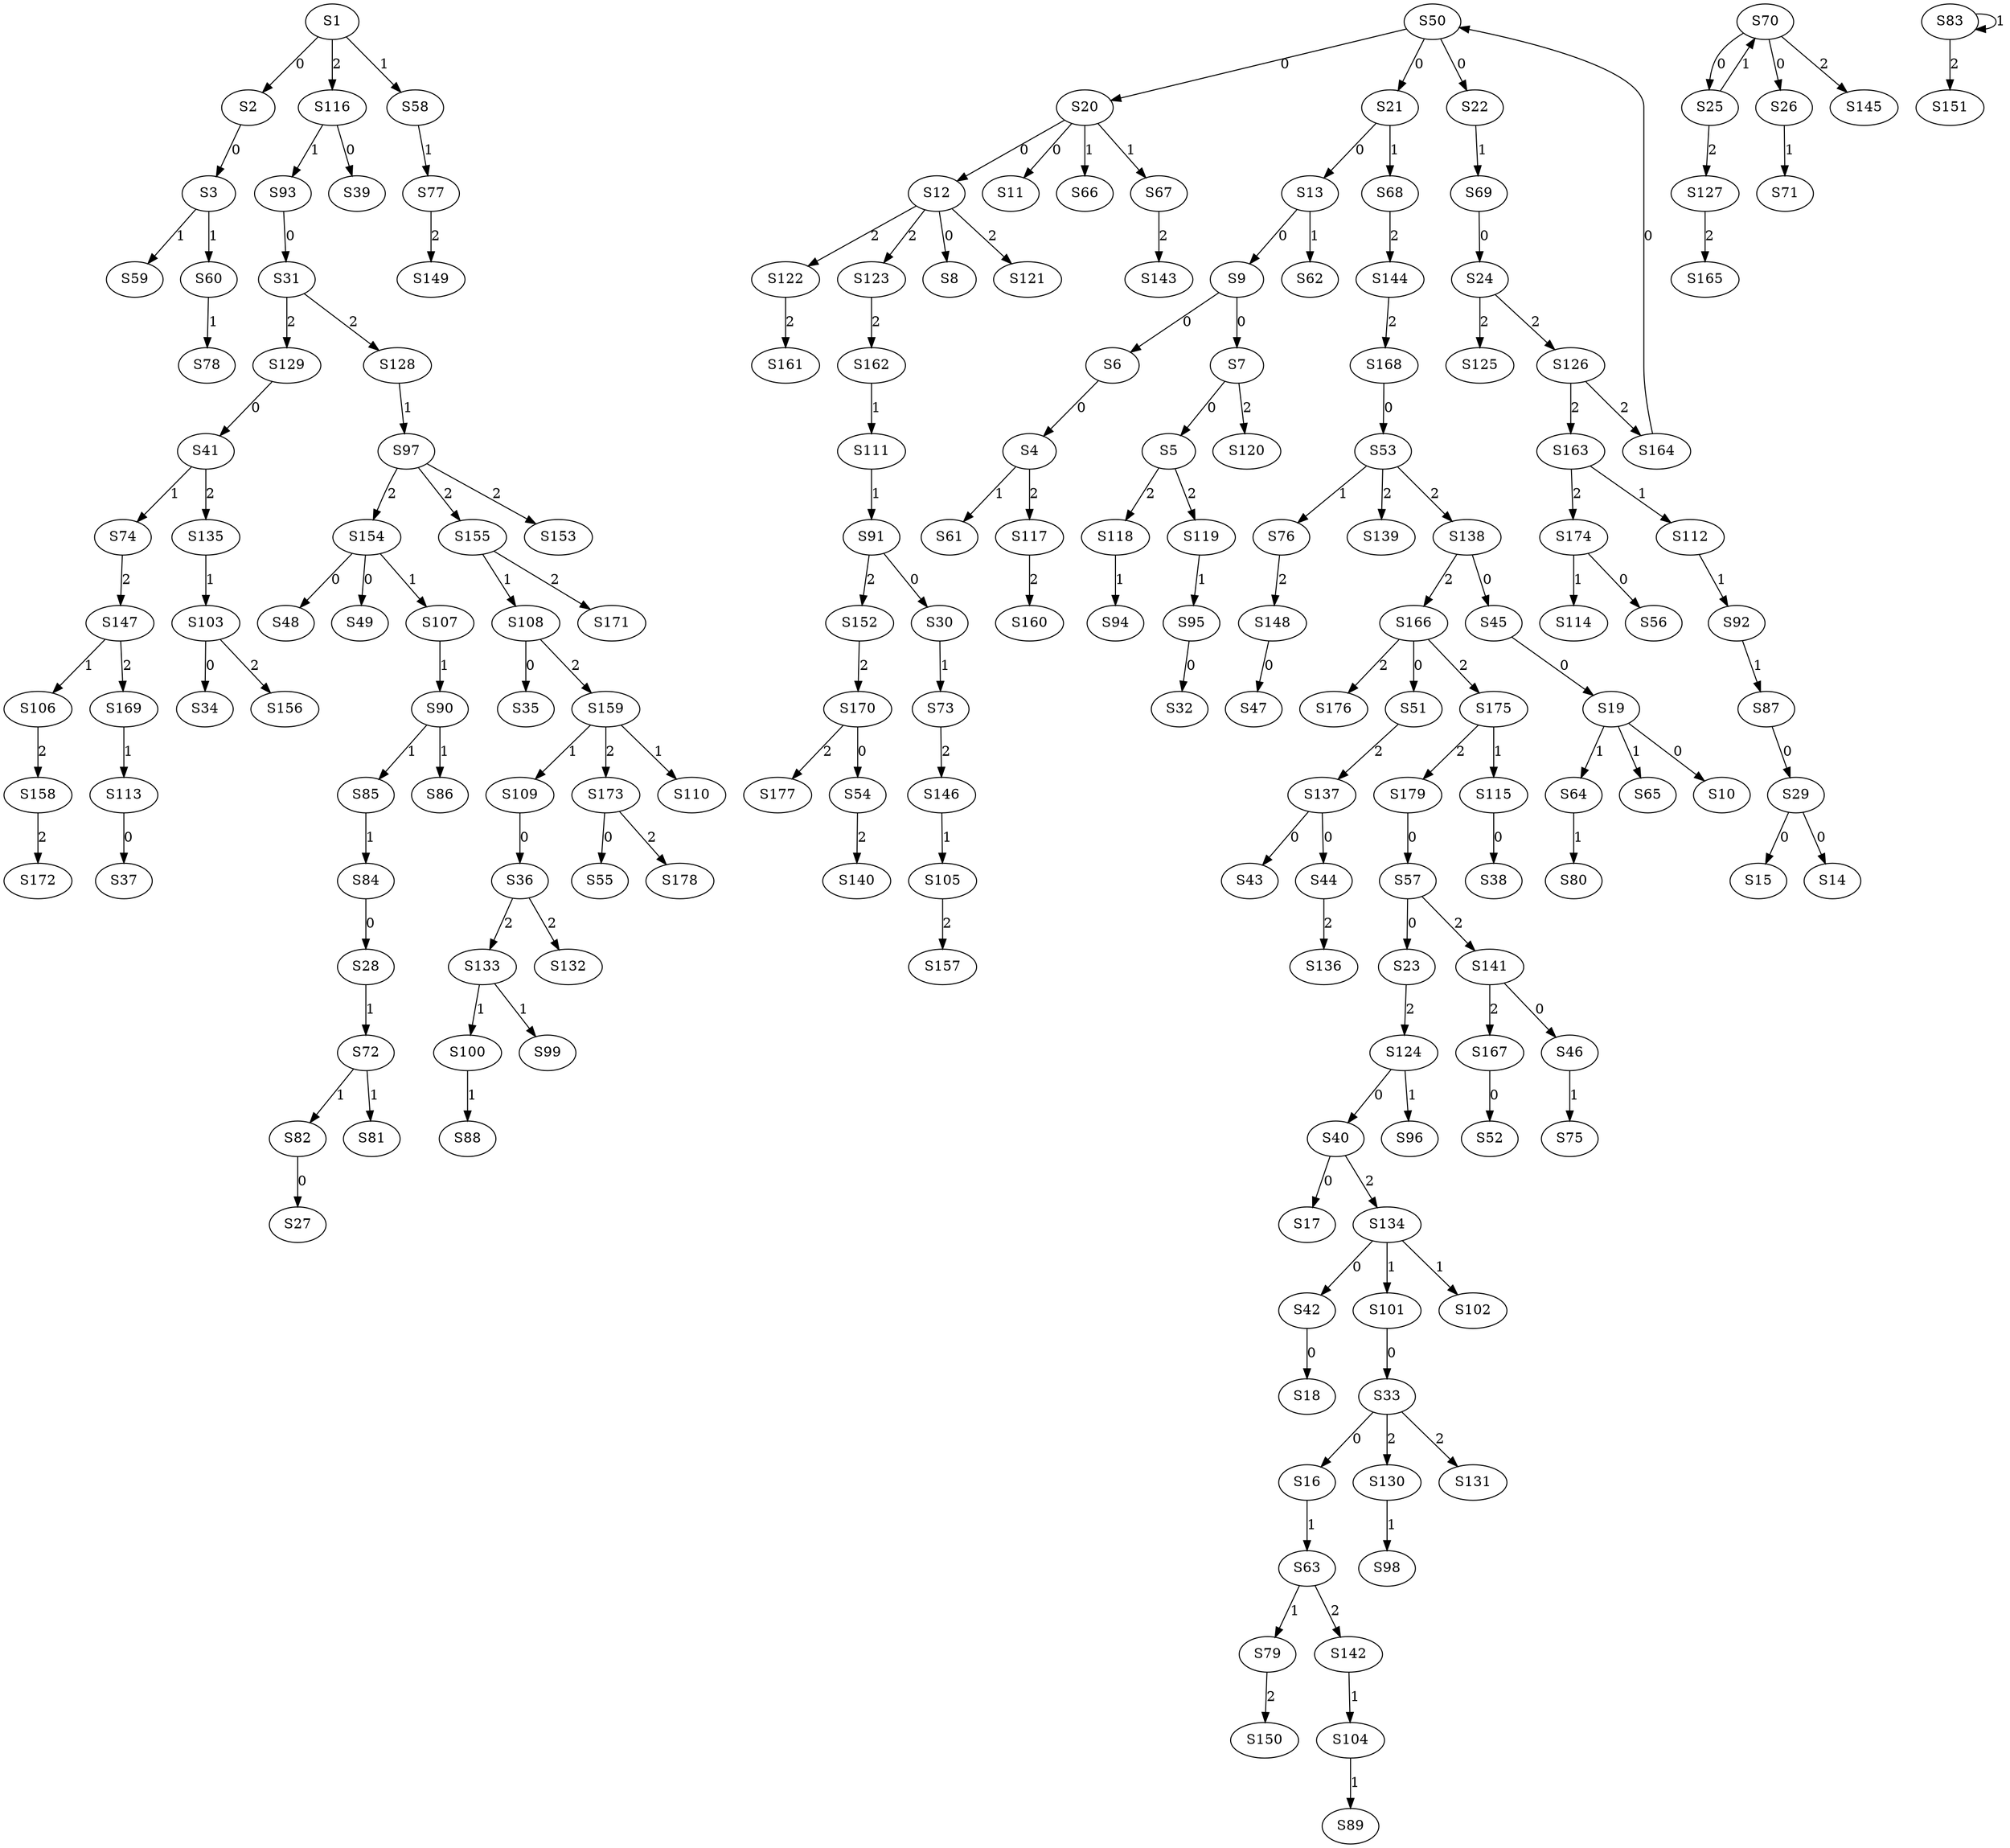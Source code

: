 strict digraph {
	S1 -> S2 [ label = 0 ];
	S2 -> S3 [ label = 0 ];
	S6 -> S4 [ label = 0 ];
	S7 -> S5 [ label = 0 ];
	S9 -> S6 [ label = 0 ];
	S9 -> S7 [ label = 0 ];
	S12 -> S8 [ label = 0 ];
	S13 -> S9 [ label = 0 ];
	S19 -> S10 [ label = 0 ];
	S20 -> S11 [ label = 0 ];
	S20 -> S12 [ label = 0 ];
	S21 -> S13 [ label = 0 ];
	S29 -> S14 [ label = 0 ];
	S29 -> S15 [ label = 0 ];
	S33 -> S16 [ label = 0 ];
	S40 -> S17 [ label = 0 ];
	S42 -> S18 [ label = 0 ];
	S45 -> S19 [ label = 0 ];
	S50 -> S20 [ label = 0 ];
	S50 -> S21 [ label = 0 ];
	S50 -> S22 [ label = 0 ];
	S57 -> S23 [ label = 0 ];
	S69 -> S24 [ label = 0 ];
	S70 -> S25 [ label = 0 ];
	S70 -> S26 [ label = 0 ];
	S82 -> S27 [ label = 0 ];
	S84 -> S28 [ label = 0 ];
	S87 -> S29 [ label = 0 ];
	S91 -> S30 [ label = 0 ];
	S93 -> S31 [ label = 0 ];
	S95 -> S32 [ label = 0 ];
	S101 -> S33 [ label = 0 ];
	S103 -> S34 [ label = 0 ];
	S108 -> S35 [ label = 0 ];
	S109 -> S36 [ label = 0 ];
	S113 -> S37 [ label = 0 ];
	S115 -> S38 [ label = 0 ];
	S116 -> S39 [ label = 0 ];
	S124 -> S40 [ label = 0 ];
	S129 -> S41 [ label = 0 ];
	S134 -> S42 [ label = 0 ];
	S137 -> S43 [ label = 0 ];
	S137 -> S44 [ label = 0 ];
	S138 -> S45 [ label = 0 ];
	S141 -> S46 [ label = 0 ];
	S148 -> S47 [ label = 0 ];
	S154 -> S48 [ label = 0 ];
	S154 -> S49 [ label = 0 ];
	S164 -> S50 [ label = 0 ];
	S166 -> S51 [ label = 0 ];
	S167 -> S52 [ label = 0 ];
	S168 -> S53 [ label = 0 ];
	S170 -> S54 [ label = 0 ];
	S173 -> S55 [ label = 0 ];
	S174 -> S56 [ label = 0 ];
	S179 -> S57 [ label = 0 ];
	S1 -> S58 [ label = 1 ];
	S3 -> S59 [ label = 1 ];
	S3 -> S60 [ label = 1 ];
	S4 -> S61 [ label = 1 ];
	S13 -> S62 [ label = 1 ];
	S16 -> S63 [ label = 1 ];
	S19 -> S64 [ label = 1 ];
	S19 -> S65 [ label = 1 ];
	S20 -> S66 [ label = 1 ];
	S20 -> S67 [ label = 1 ];
	S21 -> S68 [ label = 1 ];
	S22 -> S69 [ label = 1 ];
	S25 -> S70 [ label = 1 ];
	S26 -> S71 [ label = 1 ];
	S28 -> S72 [ label = 1 ];
	S30 -> S73 [ label = 1 ];
	S41 -> S74 [ label = 1 ];
	S46 -> S75 [ label = 1 ];
	S53 -> S76 [ label = 1 ];
	S58 -> S77 [ label = 1 ];
	S60 -> S78 [ label = 1 ];
	S63 -> S79 [ label = 1 ];
	S64 -> S80 [ label = 1 ];
	S72 -> S81 [ label = 1 ];
	S72 -> S82 [ label = 1 ];
	S83 -> S83 [ label = 1 ];
	S85 -> S84 [ label = 1 ];
	S90 -> S85 [ label = 1 ];
	S90 -> S86 [ label = 1 ];
	S92 -> S87 [ label = 1 ];
	S100 -> S88 [ label = 1 ];
	S104 -> S89 [ label = 1 ];
	S107 -> S90 [ label = 1 ];
	S111 -> S91 [ label = 1 ];
	S112 -> S92 [ label = 1 ];
	S116 -> S93 [ label = 1 ];
	S118 -> S94 [ label = 1 ];
	S119 -> S95 [ label = 1 ];
	S124 -> S96 [ label = 1 ];
	S128 -> S97 [ label = 1 ];
	S130 -> S98 [ label = 1 ];
	S133 -> S99 [ label = 1 ];
	S133 -> S100 [ label = 1 ];
	S134 -> S101 [ label = 1 ];
	S134 -> S102 [ label = 1 ];
	S135 -> S103 [ label = 1 ];
	S142 -> S104 [ label = 1 ];
	S146 -> S105 [ label = 1 ];
	S147 -> S106 [ label = 1 ];
	S154 -> S107 [ label = 1 ];
	S155 -> S108 [ label = 1 ];
	S159 -> S109 [ label = 1 ];
	S159 -> S110 [ label = 1 ];
	S162 -> S111 [ label = 1 ];
	S163 -> S112 [ label = 1 ];
	S169 -> S113 [ label = 1 ];
	S174 -> S114 [ label = 1 ];
	S175 -> S115 [ label = 1 ];
	S1 -> S116 [ label = 2 ];
	S4 -> S117 [ label = 2 ];
	S5 -> S118 [ label = 2 ];
	S5 -> S119 [ label = 2 ];
	S7 -> S120 [ label = 2 ];
	S12 -> S121 [ label = 2 ];
	S12 -> S122 [ label = 2 ];
	S12 -> S123 [ label = 2 ];
	S23 -> S124 [ label = 2 ];
	S24 -> S125 [ label = 2 ];
	S24 -> S126 [ label = 2 ];
	S25 -> S127 [ label = 2 ];
	S31 -> S128 [ label = 2 ];
	S31 -> S129 [ label = 2 ];
	S33 -> S130 [ label = 2 ];
	S33 -> S131 [ label = 2 ];
	S36 -> S132 [ label = 2 ];
	S36 -> S133 [ label = 2 ];
	S40 -> S134 [ label = 2 ];
	S41 -> S135 [ label = 2 ];
	S44 -> S136 [ label = 2 ];
	S51 -> S137 [ label = 2 ];
	S53 -> S138 [ label = 2 ];
	S53 -> S139 [ label = 2 ];
	S54 -> S140 [ label = 2 ];
	S57 -> S141 [ label = 2 ];
	S63 -> S142 [ label = 2 ];
	S67 -> S143 [ label = 2 ];
	S68 -> S144 [ label = 2 ];
	S70 -> S145 [ label = 2 ];
	S73 -> S146 [ label = 2 ];
	S74 -> S147 [ label = 2 ];
	S76 -> S148 [ label = 2 ];
	S77 -> S149 [ label = 2 ];
	S79 -> S150 [ label = 2 ];
	S83 -> S151 [ label = 2 ];
	S91 -> S152 [ label = 2 ];
	S97 -> S153 [ label = 2 ];
	S97 -> S154 [ label = 2 ];
	S97 -> S155 [ label = 2 ];
	S103 -> S156 [ label = 2 ];
	S105 -> S157 [ label = 2 ];
	S106 -> S158 [ label = 2 ];
	S108 -> S159 [ label = 2 ];
	S117 -> S160 [ label = 2 ];
	S122 -> S161 [ label = 2 ];
	S123 -> S162 [ label = 2 ];
	S126 -> S163 [ label = 2 ];
	S126 -> S164 [ label = 2 ];
	S127 -> S165 [ label = 2 ];
	S138 -> S166 [ label = 2 ];
	S141 -> S167 [ label = 2 ];
	S144 -> S168 [ label = 2 ];
	S147 -> S169 [ label = 2 ];
	S152 -> S170 [ label = 2 ];
	S155 -> S171 [ label = 2 ];
	S158 -> S172 [ label = 2 ];
	S159 -> S173 [ label = 2 ];
	S163 -> S174 [ label = 2 ];
	S166 -> S175 [ label = 2 ];
	S166 -> S176 [ label = 2 ];
	S170 -> S177 [ label = 2 ];
	S173 -> S178 [ label = 2 ];
	S175 -> S179 [ label = 2 ];
}